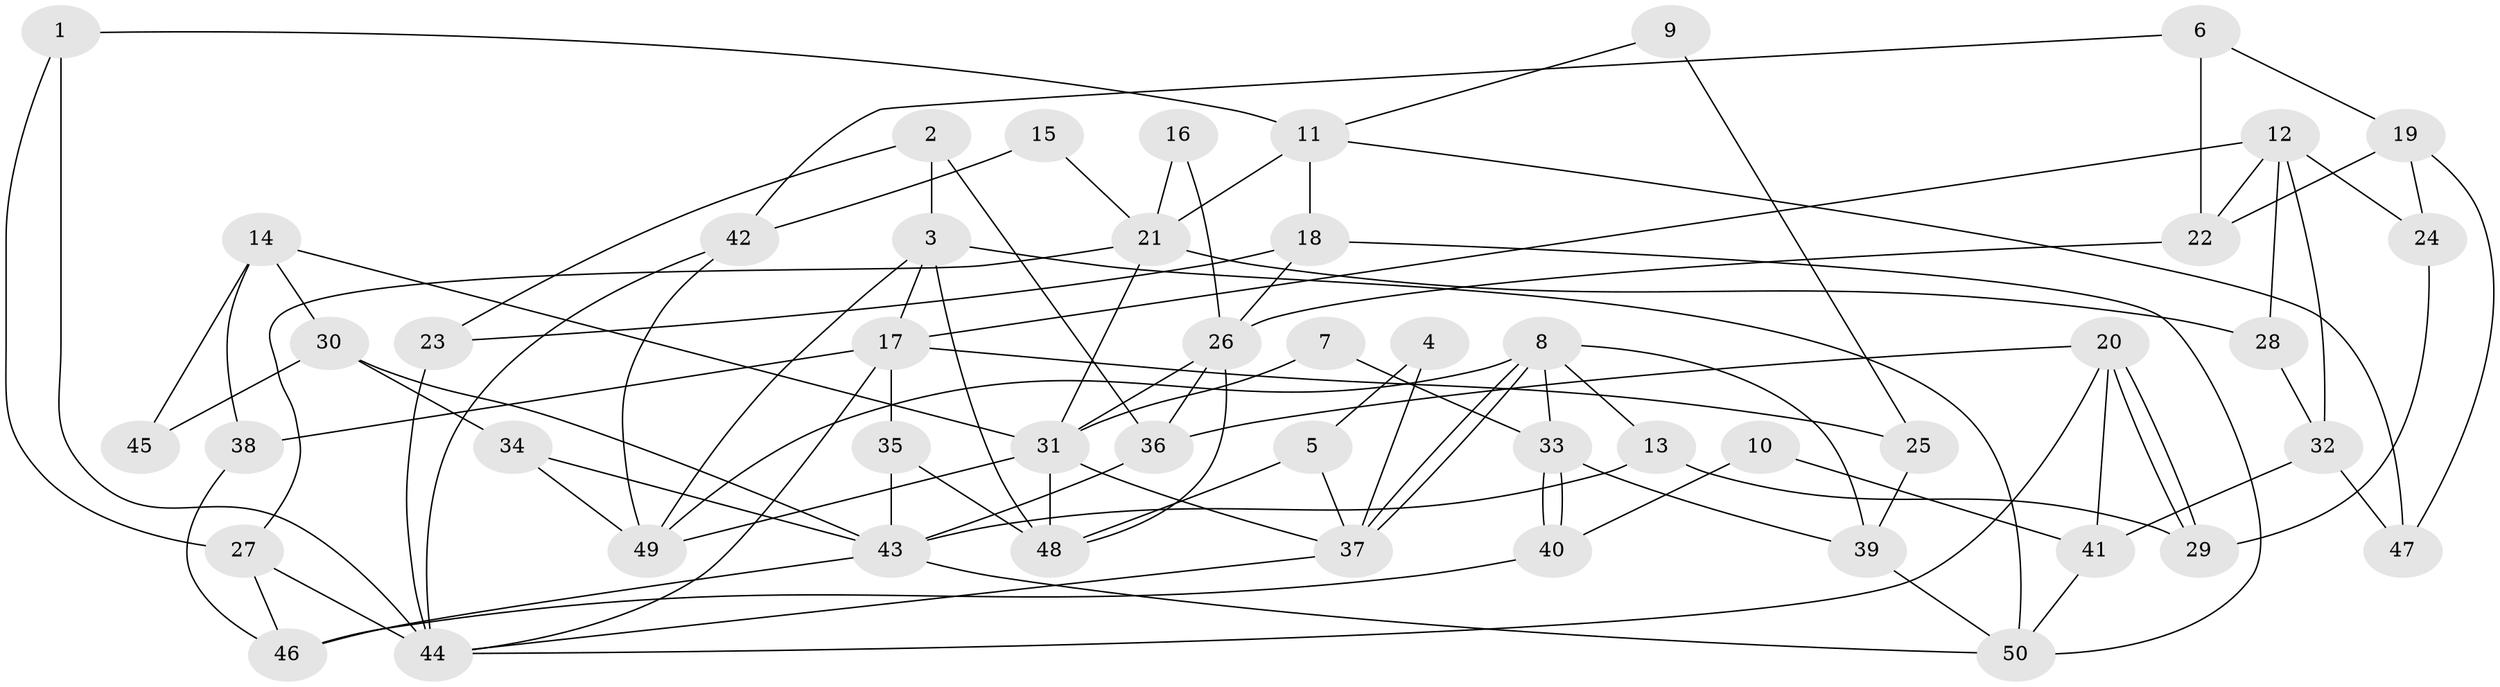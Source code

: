 // coarse degree distribution, {10: 0.02857142857142857, 7: 0.05714285714285714, 2: 0.17142857142857143, 3: 0.22857142857142856, 6: 0.05714285714285714, 4: 0.2857142857142857, 5: 0.14285714285714285, 13: 0.02857142857142857}
// Generated by graph-tools (version 1.1) at 2025/50/03/04/25 22:50:57]
// undirected, 50 vertices, 100 edges
graph export_dot {
  node [color=gray90,style=filled];
  1;
  2;
  3;
  4;
  5;
  6;
  7;
  8;
  9;
  10;
  11;
  12;
  13;
  14;
  15;
  16;
  17;
  18;
  19;
  20;
  21;
  22;
  23;
  24;
  25;
  26;
  27;
  28;
  29;
  30;
  31;
  32;
  33;
  34;
  35;
  36;
  37;
  38;
  39;
  40;
  41;
  42;
  43;
  44;
  45;
  46;
  47;
  48;
  49;
  50;
  1 -- 44;
  1 -- 27;
  1 -- 11;
  2 -- 23;
  2 -- 36;
  2 -- 3;
  3 -- 48;
  3 -- 17;
  3 -- 49;
  3 -- 50;
  4 -- 5;
  4 -- 37;
  5 -- 37;
  5 -- 48;
  6 -- 22;
  6 -- 42;
  6 -- 19;
  7 -- 31;
  7 -- 33;
  8 -- 37;
  8 -- 37;
  8 -- 49;
  8 -- 13;
  8 -- 33;
  8 -- 39;
  9 -- 11;
  9 -- 25;
  10 -- 40;
  10 -- 41;
  11 -- 47;
  11 -- 18;
  11 -- 21;
  12 -- 32;
  12 -- 17;
  12 -- 22;
  12 -- 24;
  12 -- 28;
  13 -- 29;
  13 -- 43;
  14 -- 31;
  14 -- 30;
  14 -- 38;
  14 -- 45;
  15 -- 21;
  15 -- 42;
  16 -- 26;
  16 -- 21;
  17 -- 38;
  17 -- 25;
  17 -- 35;
  17 -- 44;
  18 -- 50;
  18 -- 23;
  18 -- 26;
  19 -- 22;
  19 -- 24;
  19 -- 47;
  20 -- 29;
  20 -- 29;
  20 -- 36;
  20 -- 41;
  20 -- 44;
  21 -- 31;
  21 -- 27;
  21 -- 28;
  22 -- 26;
  23 -- 44;
  24 -- 29;
  25 -- 39;
  26 -- 31;
  26 -- 36;
  26 -- 48;
  27 -- 44;
  27 -- 46;
  28 -- 32;
  30 -- 43;
  30 -- 34;
  30 -- 45;
  31 -- 48;
  31 -- 37;
  31 -- 49;
  32 -- 41;
  32 -- 47;
  33 -- 40;
  33 -- 40;
  33 -- 39;
  34 -- 43;
  34 -- 49;
  35 -- 43;
  35 -- 48;
  36 -- 43;
  37 -- 44;
  38 -- 46;
  39 -- 50;
  40 -- 46;
  41 -- 50;
  42 -- 49;
  42 -- 44;
  43 -- 50;
  43 -- 46;
}
